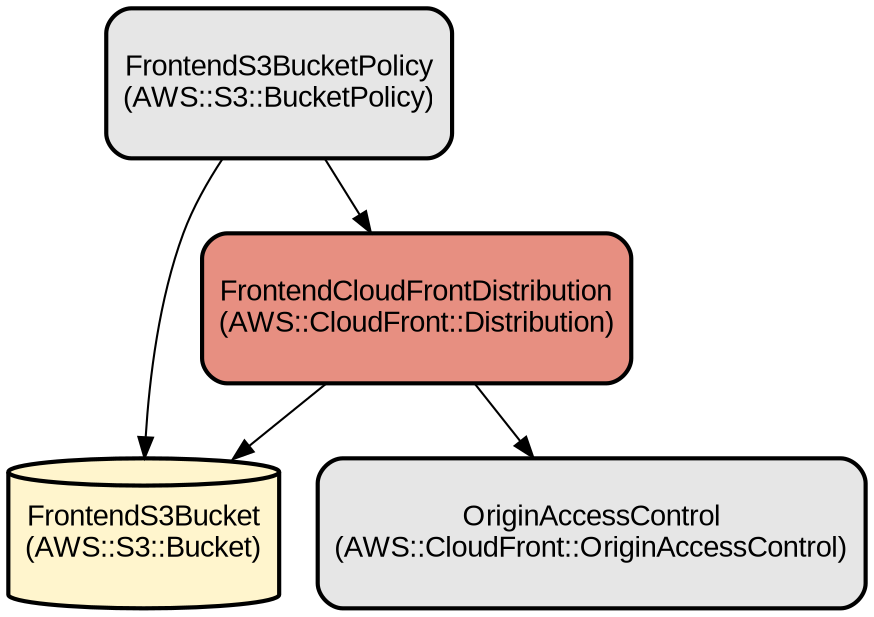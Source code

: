 digraph INFRA {
  node [ color = "black", fillcolor = "#E6E6E6", height =1, style = "filled,bold,rounded", fontname = "Arial" ];
  "FrontendS3Bucket" [ label = "FrontendS3Bucket
(AWS::S3::Bucket)", shape =cylinder, fillcolor = "#FFF5CD" ];
  "FrontendS3BucketPolicy" [ label = "FrontendS3BucketPolicy
(AWS::S3::BucketPolicy)", shape =rectangle ];
  "FrontendCloudFrontDistribution" [ label = "FrontendCloudFrontDistribution
(AWS::CloudFront::Distribution)", shape =rectangle, fillcolor = "#E78F81" ];
  "OriginAccessControl" [ label = "OriginAccessControl
(AWS::CloudFront::OriginAccessControl)", shape =rectangle ];
  "FrontendS3BucketPolicy" -> "FrontendS3Bucket";
  "FrontendS3BucketPolicy" -> "FrontendCloudFrontDistribution";
  "FrontendCloudFrontDistribution" -> "FrontendS3Bucket";
  "FrontendCloudFrontDistribution" -> "OriginAccessControl";
}
